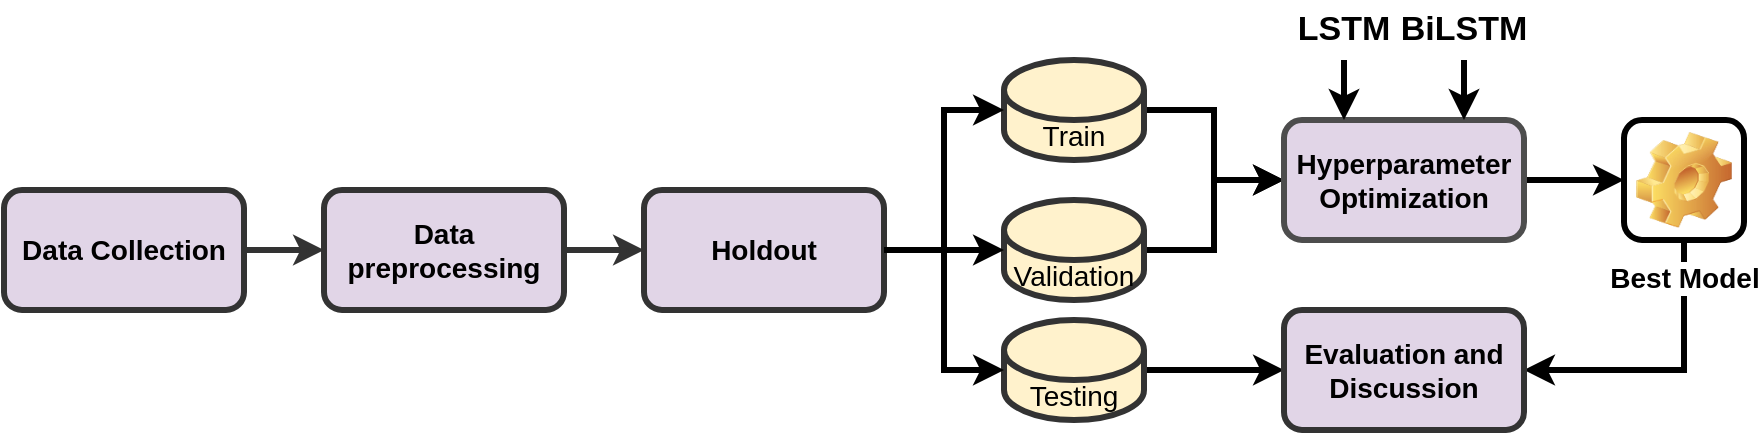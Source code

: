 <mxfile version="24.6.5" type="github">
  <diagram name="Page-1" id="JpoXEmjwx3s81L33Zo7t">
    <mxGraphModel dx="1362" dy="793" grid="1" gridSize="10" guides="1" tooltips="1" connect="1" arrows="1" fold="1" page="1" pageScale="1" pageWidth="850" pageHeight="1100" math="0" shadow="0">
      <root>
        <mxCell id="0" />
        <mxCell id="1" parent="0" />
        <mxCell id="2uTTa1X_5z3iMAMYs5qk-26" style="edgeStyle=orthogonalEdgeStyle;rounded=0;orthogonalLoop=1;jettySize=auto;html=1;entryX=0;entryY=0.5;entryDx=0;entryDy=0;strokeWidth=3;fontSize=14;fontStyle=1;fillColor=#e1d5e7;strokeColor=#333333;" edge="1" parent="1" source="2uTTa1X_5z3iMAMYs5qk-1" target="2uTTa1X_5z3iMAMYs5qk-2">
          <mxGeometry relative="1" as="geometry" />
        </mxCell>
        <mxCell id="2uTTa1X_5z3iMAMYs5qk-1" value="Data Collection" style="rounded=1;whiteSpace=wrap;html=1;strokeWidth=3;fontSize=14;fontStyle=1;fillColor=#e1d5e7;strokeColor=#333333;" vertex="1" parent="1">
          <mxGeometry x="40" y="165" width="120" height="60" as="geometry" />
        </mxCell>
        <mxCell id="2uTTa1X_5z3iMAMYs5qk-27" style="edgeStyle=orthogonalEdgeStyle;rounded=0;orthogonalLoop=1;jettySize=auto;html=1;exitX=1;exitY=0.5;exitDx=0;exitDy=0;entryX=0;entryY=0.5;entryDx=0;entryDy=0;strokeWidth=3;fontSize=14;fontStyle=1;fillColor=#e1d5e7;strokeColor=#333333;" edge="1" parent="1" source="2uTTa1X_5z3iMAMYs5qk-2" target="2uTTa1X_5z3iMAMYs5qk-3">
          <mxGeometry relative="1" as="geometry" />
        </mxCell>
        <mxCell id="2uTTa1X_5z3iMAMYs5qk-2" value="Data preprocessing" style="rounded=1;whiteSpace=wrap;html=1;strokeWidth=3;fontSize=14;fontStyle=1;fillColor=#e1d5e7;strokeColor=#333333;" vertex="1" parent="1">
          <mxGeometry x="200" y="165" width="120" height="60" as="geometry" />
        </mxCell>
        <mxCell id="2uTTa1X_5z3iMAMYs5qk-3" value="Holdout" style="rounded=1;whiteSpace=wrap;html=1;strokeWidth=3;fontSize=14;fontStyle=1;fillColor=#e1d5e7;strokeColor=#333333;" vertex="1" parent="1">
          <mxGeometry x="360" y="165" width="120" height="60" as="geometry" />
        </mxCell>
        <mxCell id="2uTTa1X_5z3iMAMYs5qk-13" style="edgeStyle=orthogonalEdgeStyle;rounded=0;orthogonalLoop=1;jettySize=auto;html=1;entryX=0;entryY=0.5;entryDx=0;entryDy=0;strokeWidth=3;fontSize=14;fontStyle=1" edge="1" parent="1" source="2uTTa1X_5z3iMAMYs5qk-5" target="2uTTa1X_5z3iMAMYs5qk-11">
          <mxGeometry relative="1" as="geometry" />
        </mxCell>
        <mxCell id="2uTTa1X_5z3iMAMYs5qk-5" value="Train" style="shape=cylinder3;whiteSpace=wrap;html=1;boundedLbl=1;backgroundOutline=1;size=15;strokeWidth=3;fontSize=14;fontStyle=0;fillColor=#fff2cc;strokeColor=#333333;" vertex="1" parent="1">
          <mxGeometry x="540" y="100" width="70" height="50" as="geometry" />
        </mxCell>
        <mxCell id="2uTTa1X_5z3iMAMYs5qk-15" style="edgeStyle=orthogonalEdgeStyle;rounded=0;orthogonalLoop=1;jettySize=auto;html=1;entryX=0;entryY=0.5;entryDx=0;entryDy=0;strokeWidth=3;fontSize=14;fontStyle=1" edge="1" parent="1" source="2uTTa1X_5z3iMAMYs5qk-6" target="2uTTa1X_5z3iMAMYs5qk-11">
          <mxGeometry relative="1" as="geometry" />
        </mxCell>
        <mxCell id="2uTTa1X_5z3iMAMYs5qk-6" value="Validation" style="shape=cylinder3;whiteSpace=wrap;html=1;boundedLbl=1;backgroundOutline=1;size=15;strokeWidth=3;fontSize=14;fontStyle=0;fillColor=#fff2cc;strokeColor=#333333;" vertex="1" parent="1">
          <mxGeometry x="540" y="170" width="70" height="50" as="geometry" />
        </mxCell>
        <mxCell id="2uTTa1X_5z3iMAMYs5qk-25" style="edgeStyle=orthogonalEdgeStyle;rounded=0;orthogonalLoop=1;jettySize=auto;html=1;exitX=1;exitY=0.5;exitDx=0;exitDy=0;exitPerimeter=0;entryX=0;entryY=0.5;entryDx=0;entryDy=0;strokeWidth=3;fontSize=14;fontStyle=1" edge="1" parent="1" source="2uTTa1X_5z3iMAMYs5qk-7" target="2uTTa1X_5z3iMAMYs5qk-22">
          <mxGeometry relative="1" as="geometry" />
        </mxCell>
        <mxCell id="2uTTa1X_5z3iMAMYs5qk-7" value="Testing" style="shape=cylinder3;whiteSpace=wrap;html=1;boundedLbl=1;backgroundOutline=1;size=15;strokeWidth=3;fontSize=14;fontStyle=0;fillColor=#fff2cc;strokeColor=#333333;" vertex="1" parent="1">
          <mxGeometry x="540" y="230" width="70" height="50" as="geometry" />
        </mxCell>
        <mxCell id="2uTTa1X_5z3iMAMYs5qk-8" style="edgeStyle=orthogonalEdgeStyle;rounded=0;orthogonalLoop=1;jettySize=auto;html=1;entryX=0;entryY=0.5;entryDx=0;entryDy=0;entryPerimeter=0;strokeWidth=3;fontSize=14;fontStyle=1" edge="1" parent="1" source="2uTTa1X_5z3iMAMYs5qk-3" target="2uTTa1X_5z3iMAMYs5qk-5">
          <mxGeometry relative="1" as="geometry" />
        </mxCell>
        <mxCell id="2uTTa1X_5z3iMAMYs5qk-9" style="edgeStyle=orthogonalEdgeStyle;rounded=0;orthogonalLoop=1;jettySize=auto;html=1;exitX=1;exitY=0.5;exitDx=0;exitDy=0;entryX=0;entryY=0.5;entryDx=0;entryDy=0;entryPerimeter=0;strokeWidth=3;fontSize=14;fontStyle=1" edge="1" parent="1" source="2uTTa1X_5z3iMAMYs5qk-3" target="2uTTa1X_5z3iMAMYs5qk-6">
          <mxGeometry relative="1" as="geometry" />
        </mxCell>
        <mxCell id="2uTTa1X_5z3iMAMYs5qk-10" style="edgeStyle=orthogonalEdgeStyle;rounded=0;orthogonalLoop=1;jettySize=auto;html=1;exitX=1;exitY=0.5;exitDx=0;exitDy=0;entryX=0;entryY=0.5;entryDx=0;entryDy=0;entryPerimeter=0;strokeWidth=3;fontSize=14;fontStyle=1" edge="1" parent="1" source="2uTTa1X_5z3iMAMYs5qk-3" target="2uTTa1X_5z3iMAMYs5qk-7">
          <mxGeometry relative="1" as="geometry" />
        </mxCell>
        <mxCell id="2uTTa1X_5z3iMAMYs5qk-32" style="edgeStyle=orthogonalEdgeStyle;rounded=0;orthogonalLoop=1;jettySize=auto;html=1;exitX=1;exitY=0.5;exitDx=0;exitDy=0;entryX=0;entryY=0.5;entryDx=0;entryDy=0;strokeWidth=3;" edge="1" parent="1" source="2uTTa1X_5z3iMAMYs5qk-11" target="2uTTa1X_5z3iMAMYs5qk-20">
          <mxGeometry relative="1" as="geometry" />
        </mxCell>
        <mxCell id="2uTTa1X_5z3iMAMYs5qk-11" value="Hyperparameter&lt;div style=&quot;font-size: 14px;&quot;&gt;Optimization&lt;/div&gt;" style="rounded=1;whiteSpace=wrap;html=1;strokeWidth=3;fontSize=14;fontStyle=1;fillColor=#e1d5e7;strokeColor=#4D4D4D;" vertex="1" parent="1">
          <mxGeometry x="680" y="130" width="120" height="60" as="geometry" />
        </mxCell>
        <mxCell id="2uTTa1X_5z3iMAMYs5qk-33" style="edgeStyle=orthogonalEdgeStyle;rounded=0;orthogonalLoop=1;jettySize=auto;html=1;entryX=1;entryY=0.5;entryDx=0;entryDy=0;strokeWidth=3;" edge="1" parent="1" source="2uTTa1X_5z3iMAMYs5qk-20" target="2uTTa1X_5z3iMAMYs5qk-22">
          <mxGeometry relative="1" as="geometry">
            <Array as="points">
              <mxPoint x="880" y="255" />
            </Array>
          </mxGeometry>
        </mxCell>
        <mxCell id="2uTTa1X_5z3iMAMYs5qk-20" value="Best Model" style="icon;html=1;image=img/clipart/Gear_128x128.png;strokeWidth=3;fontSize=14;fontStyle=1" vertex="1" parent="1">
          <mxGeometry x="850" y="130" width="60" height="60" as="geometry" />
        </mxCell>
        <mxCell id="2uTTa1X_5z3iMAMYs5qk-22" value="Evaluation and Discussion" style="rounded=1;whiteSpace=wrap;html=1;strokeWidth=3;fontSize=14;fontStyle=1;fillColor=#e1d5e7;strokeColor=#333333;" vertex="1" parent="1">
          <mxGeometry x="680" y="225" width="120" height="60" as="geometry" />
        </mxCell>
        <mxCell id="2uTTa1X_5z3iMAMYs5qk-30" style="edgeStyle=orthogonalEdgeStyle;rounded=0;orthogonalLoop=1;jettySize=auto;html=1;entryX=0.25;entryY=0;entryDx=0;entryDy=0;fontStyle=1;strokeWidth=3;" edge="1" parent="1" source="2uTTa1X_5z3iMAMYs5qk-28" target="2uTTa1X_5z3iMAMYs5qk-11">
          <mxGeometry relative="1" as="geometry" />
        </mxCell>
        <mxCell id="2uTTa1X_5z3iMAMYs5qk-28" value="LSTM" style="text;html=1;align=center;verticalAlign=middle;whiteSpace=wrap;rounded=0;fontStyle=1;strokeWidth=4;fontSize=17;" vertex="1" parent="1">
          <mxGeometry x="680" y="70" width="60" height="30" as="geometry" />
        </mxCell>
        <mxCell id="2uTTa1X_5z3iMAMYs5qk-31" style="edgeStyle=orthogonalEdgeStyle;rounded=0;orthogonalLoop=1;jettySize=auto;html=1;exitX=0.5;exitY=1;exitDx=0;exitDy=0;entryX=0.75;entryY=0;entryDx=0;entryDy=0;fontStyle=1;strokeWidth=3;" edge="1" parent="1" source="2uTTa1X_5z3iMAMYs5qk-29" target="2uTTa1X_5z3iMAMYs5qk-11">
          <mxGeometry relative="1" as="geometry" />
        </mxCell>
        <mxCell id="2uTTa1X_5z3iMAMYs5qk-29" value="BiLSTM" style="text;html=1;align=center;verticalAlign=middle;whiteSpace=wrap;rounded=0;fontStyle=1;strokeWidth=4;fontSize=17;" vertex="1" parent="1">
          <mxGeometry x="740" y="70" width="60" height="30" as="geometry" />
        </mxCell>
      </root>
    </mxGraphModel>
  </diagram>
</mxfile>
